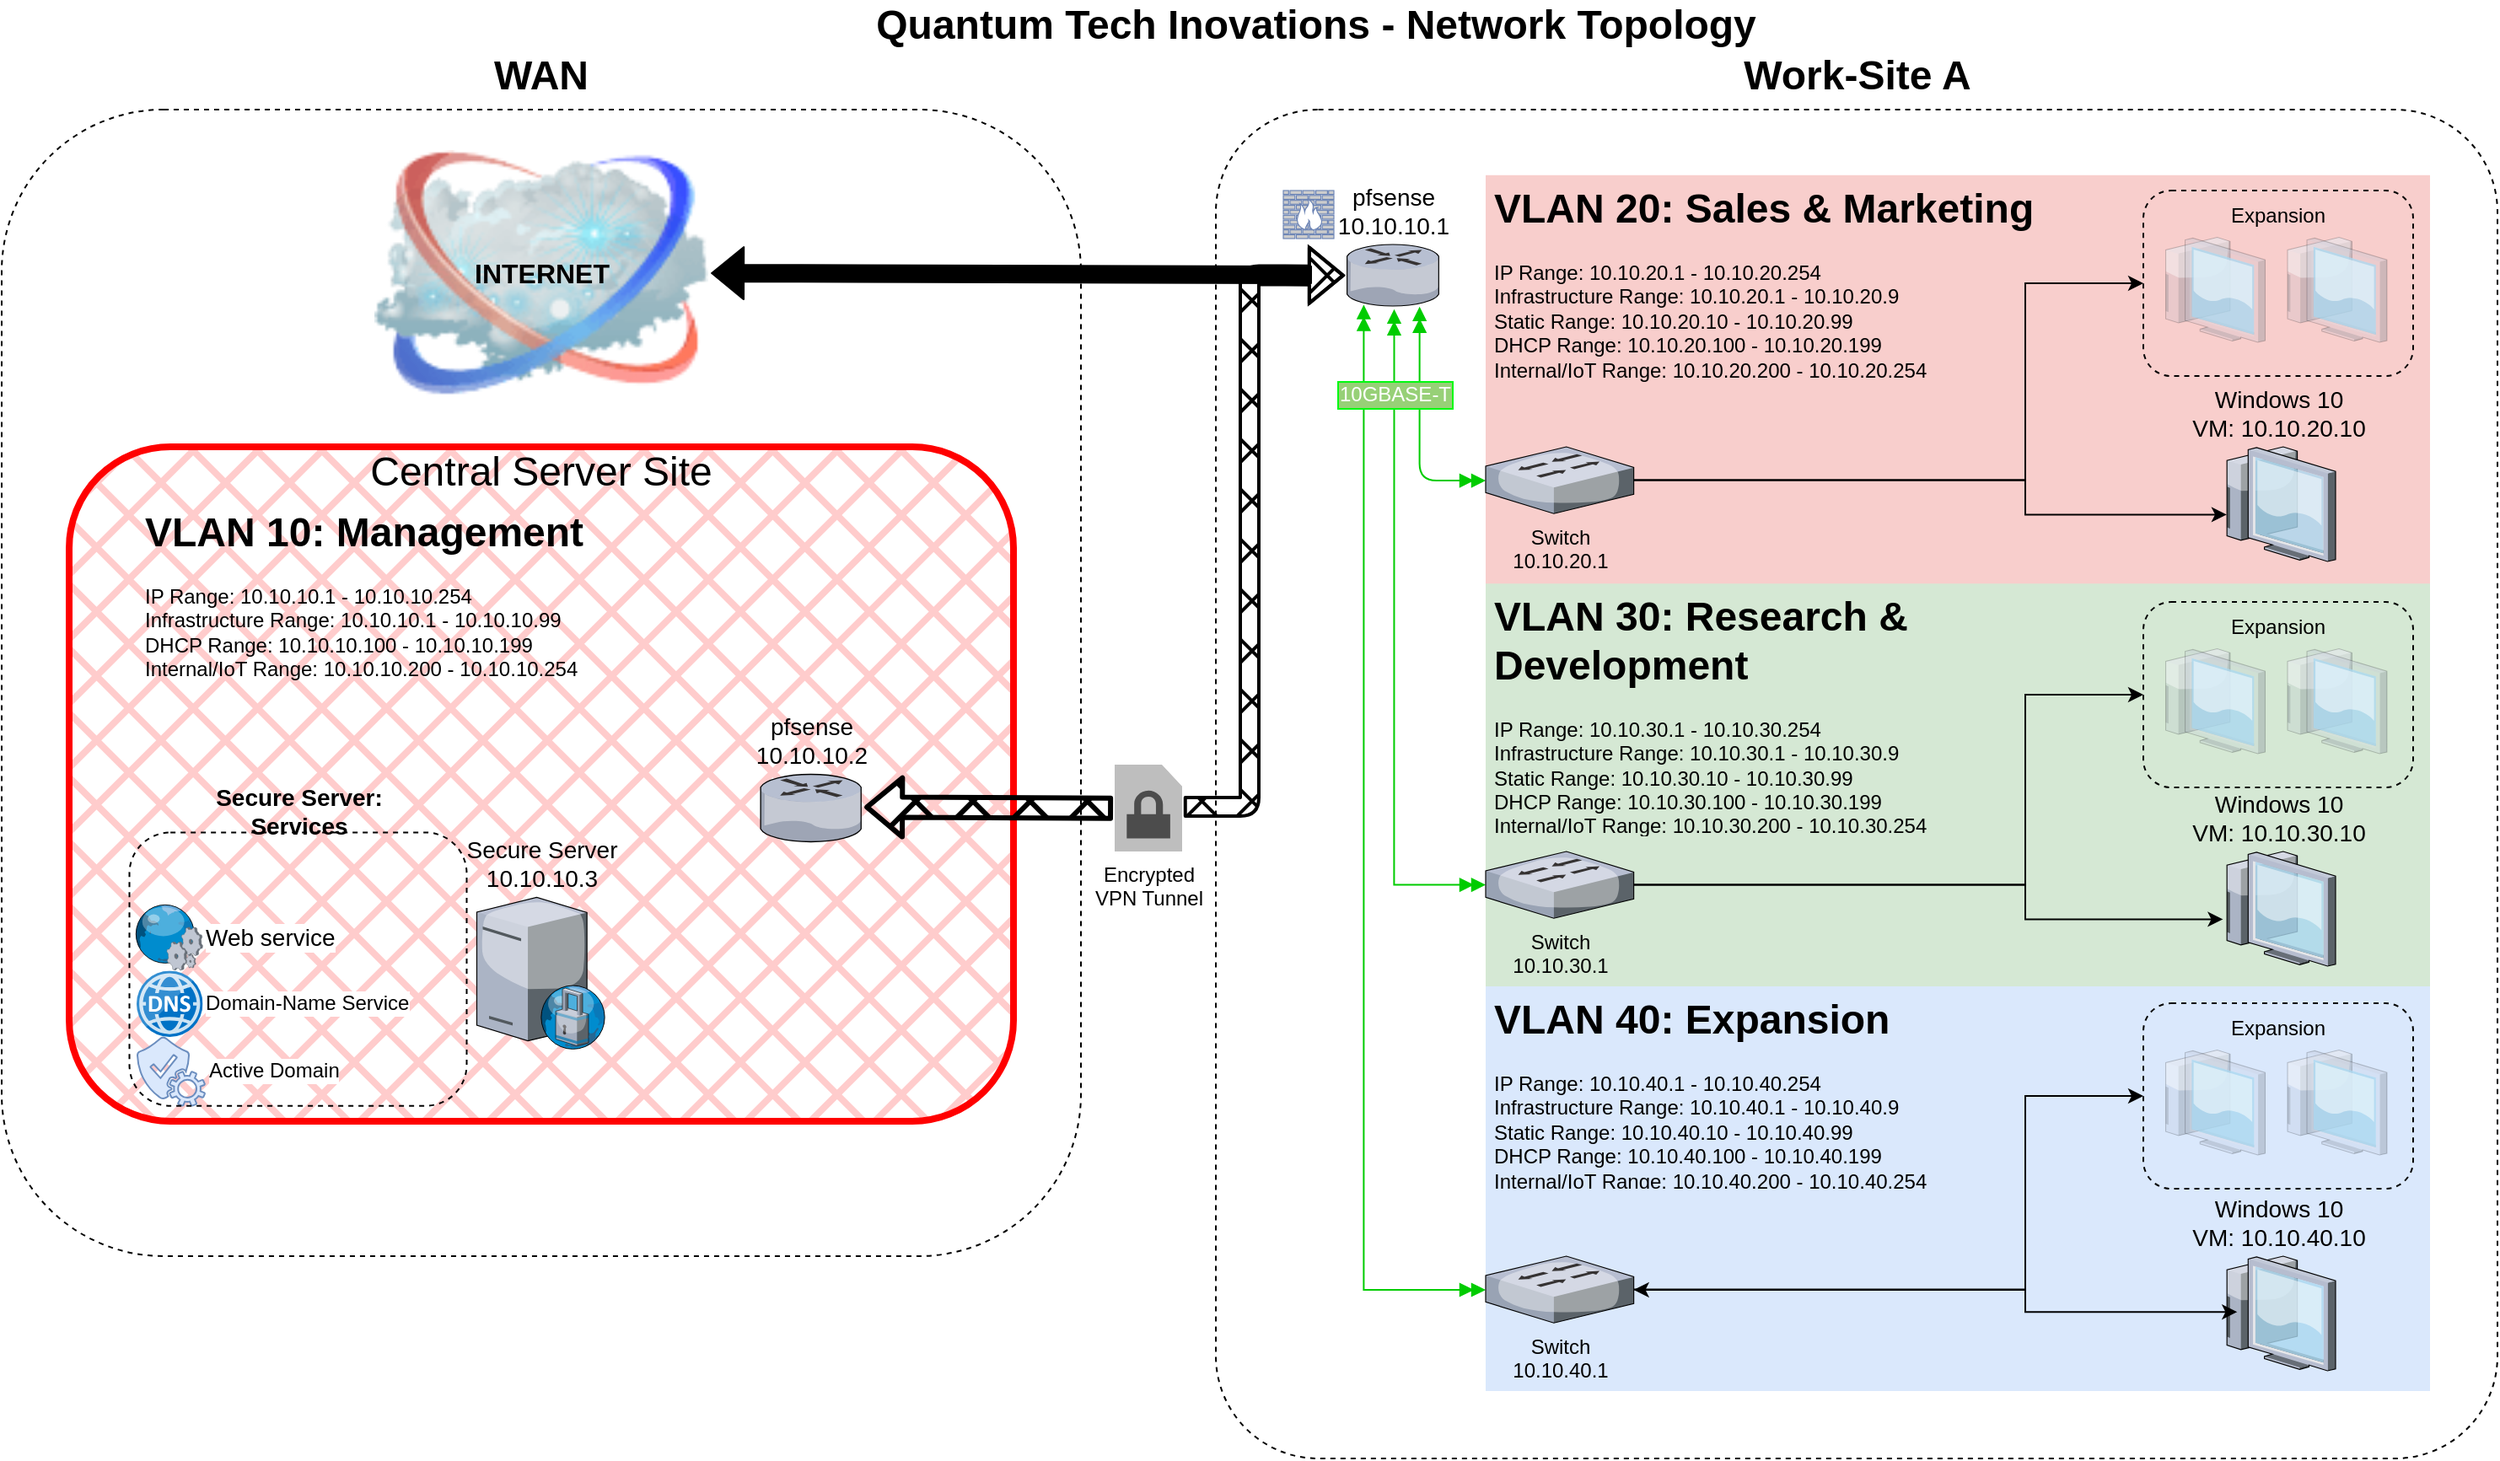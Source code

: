 <mxfile version="22.1.11" type="github">
  <diagram name="Page-1" id="e3a06f82-3646-2815-327d-82caf3d4e204">
    <mxGraphModel dx="869" dy="476" grid="0" gridSize="10" guides="1" tooltips="1" connect="1" arrows="1" fold="1" page="1" pageScale="1.5" pageWidth="1169" pageHeight="826" background="none" math="0" shadow="0">
      <root>
        <mxCell id="0" style=";html=1;" />
        <mxCell id="1" style=";html=1;" parent="0" />
        <mxCell id="xJ-jLOZ9ohY4lOB-jljI-90" value="" style="group" vertex="1" connectable="0" parent="1">
          <mxGeometry x="120" y="280" width="600" height="480" as="geometry" />
        </mxCell>
        <mxCell id="xJ-jLOZ9ohY4lOB-jljI-87" value="" style="rounded=1;whiteSpace=wrap;html=1;fillColor=none;dashed=1;" vertex="1" parent="xJ-jLOZ9ohY4lOB-jljI-90">
          <mxGeometry x="-40" y="-200" width="640" height="680" as="geometry" />
        </mxCell>
        <mxCell id="6a7d8f32e03d9370-57" value="" style="whiteSpace=wrap;html=1;fillColor=#ffcccc;fontSize=14;verticalAlign=top;container=0;strokeWidth=4;fillStyle=cross-hatch;strokeColor=#ff0000;rounded=1;" parent="xJ-jLOZ9ohY4lOB-jljI-90" vertex="1">
          <mxGeometry x="0.01" y="1.421e-14" width="560" height="400" as="geometry" />
        </mxCell>
        <mxCell id="_Fg3832ocY5UdGi91KtJ-36" value="pfsense&lt;br&gt;10.10.10.2" style="verticalLabelPosition=top;aspect=fixed;html=1;verticalAlign=bottom;strokeColor=none;shape=mxgraph.citrix.router;fillColor=#66B2FF;gradientColor=#0066CC;fontSize=14;container=0;labelPosition=center;align=center;" parent="xJ-jLOZ9ohY4lOB-jljI-90" vertex="1">
          <mxGeometry x="410" y="194.25" width="60.27" height="40" as="geometry" />
        </mxCell>
        <mxCell id="_Fg3832ocY5UdGi91KtJ-40" value="&lt;h1&gt;VLAN 10: Management&lt;/h1&gt;&lt;p&gt;IP Range: 10.10.10.1 - 10.10.10.254&lt;br&gt;Infrastructure Range: 10.10.10.1 - 10.10.10.99&lt;br&gt;DHCP Range: 10.10.10.100 - 10.10.10.199&lt;br&gt;Internal/IoT Range: 10.10.10.200 - 10.10.10.254&lt;br&gt;&lt;br&gt;&lt;/p&gt;" style="text;html=1;strokeColor=none;fillColor=none;spacing=5;spacingTop=-20;whiteSpace=wrap;overflow=hidden;rounded=0;container=0;" parent="xJ-jLOZ9ohY4lOB-jljI-90" vertex="1">
          <mxGeometry x="40" y="31.11" width="280" height="110" as="geometry" />
        </mxCell>
        <mxCell id="6a7d8f32e03d9370-25" value="Secure Server&lt;br&gt;10.10.10.3" style="verticalLabelPosition=top;aspect=fixed;html=1;verticalAlign=bottom;strokeColor=none;shape=mxgraph.citrix.proxy_server;fillColor=#66B2FF;gradientColor=#0066CC;fontSize=14;container=0;labelPosition=center;align=center;" parent="xJ-jLOZ9ohY4lOB-jljI-90" vertex="1">
          <mxGeometry x="241.75" y="267.18" width="76.5" height="90" as="geometry" />
        </mxCell>
        <mxCell id="_Fg3832ocY5UdGi91KtJ-57" value="Secure Server: Services" style="text;html=1;strokeColor=none;fillColor=none;align=center;verticalAlign=middle;whiteSpace=wrap;rounded=0;container=0;fontSize=14;fontStyle=1" parent="xJ-jLOZ9ohY4lOB-jljI-90" vertex="1">
          <mxGeometry x="80.5" y="201.11" width="110.5" height="30" as="geometry" />
        </mxCell>
        <mxCell id="_Fg3832ocY5UdGi91KtJ-52" value="Active Domain" style="sketch=0;pointerEvents=1;shadow=0;dashed=0;html=1;strokeColor=#6c8ebf;fillColor=#dae8fc;labelPosition=right;verticalLabelPosition=middle;verticalAlign=middle;outlineConnect=0;align=left;shape=mxgraph.office.services.verification_service;container=0;labelBackgroundColor=default;" parent="xJ-jLOZ9ohY4lOB-jljI-90" vertex="1">
          <mxGeometry x="40.5" y="350.11" width="40" height="40.75" as="geometry" />
        </mxCell>
        <mxCell id="6a7d8f32e03d9370-30" value="Web service" style="verticalLabelPosition=middle;aspect=fixed;html=1;verticalAlign=middle;strokeColor=none;shape=mxgraph.citrix.web_service;fillColor=#66B2FF;gradientColor=#0066CC;fontSize=14;container=0;labelPosition=right;align=left;labelBackgroundColor=default;" parent="xJ-jLOZ9ohY4lOB-jljI-90" vertex="1">
          <mxGeometry x="38.04" y="271.11" width="41.21" height="39.25" as="geometry" />
        </mxCell>
        <mxCell id="nh6uhX6UCBA931svxPW4-1" value="Domain-Name Service" style="image;sketch=0;aspect=fixed;html=1;points=[];align=left;fontSize=12;image=img/lib/mscae/DNS.svg;container=0;labelPosition=right;verticalLabelPosition=middle;verticalAlign=middle;" parent="xJ-jLOZ9ohY4lOB-jljI-90" vertex="1">
          <mxGeometry x="40" y="310.72" width="39.25" height="39.25" as="geometry" />
        </mxCell>
        <mxCell id="xJ-jLOZ9ohY4lOB-jljI-85" value="Central Server Site" style="text;html=1;strokeColor=none;fillColor=none;align=center;verticalAlign=middle;whiteSpace=wrap;rounded=0;fontSize=24;" vertex="1" parent="xJ-jLOZ9ohY4lOB-jljI-90">
          <mxGeometry x="175.88" width="208.25" height="30" as="geometry" />
        </mxCell>
        <mxCell id="_Fg3832ocY5UdGi91KtJ-32" value="" style="rounded=1;whiteSpace=wrap;html=1;fillColor=none;dashed=1;container=0;" parent="xJ-jLOZ9ohY4lOB-jljI-90" vertex="1">
          <mxGeometry x="35.75" y="228.73" width="200" height="162.13" as="geometry" />
        </mxCell>
        <mxCell id="xJ-jLOZ9ohY4lOB-jljI-81" value="" style="rounded=1;whiteSpace=wrap;html=1;fillColor=none;dashed=1;arcSize=8;" vertex="1" parent="1">
          <mxGeometry x="800" y="80" width="760" height="800" as="geometry" />
        </mxCell>
        <mxCell id="6a7d8f32e03d9370-60" value="" style="whiteSpace=wrap;html=1;fillColor=#d5e8d4;fontSize=14;strokeColor=none;verticalAlign=top;movable=1;resizable=1;rotatable=1;deletable=1;editable=1;locked=0;connectable=1;" parent="1" vertex="1">
          <mxGeometry x="960" y="360" width="560" height="240" as="geometry" />
        </mxCell>
        <mxCell id="6a7d8f32e03d9370-58" value="" style="whiteSpace=wrap;html=1;fillColor=#dae8fc;fontSize=14;strokeColor=none;verticalAlign=top;movable=1;resizable=1;rotatable=1;deletable=1;editable=1;locked=0;connectable=1;" parent="1" vertex="1">
          <mxGeometry x="960" y="600" width="560" height="240" as="geometry" />
        </mxCell>
        <mxCell id="6a7d8f32e03d9370-61" value="" style="whiteSpace=wrap;html=1;fillColor=#f8cecc;fontSize=14;strokeColor=none;verticalAlign=top;" parent="1" vertex="1">
          <mxGeometry x="960" y="118.89" width="560" height="242.23" as="geometry" />
        </mxCell>
        <mxCell id="_Fg3832ocY5UdGi91KtJ-26" style="edgeStyle=orthogonalEdgeStyle;rounded=0;orthogonalLoop=1;jettySize=auto;html=1;startArrow=doubleBlock;startFill=1;strokeColor=#00CC00;endArrow=doubleBlock;endFill=1;entryX=0.509;entryY=1.05;entryDx=0;entryDy=0;entryPerimeter=0;" parent="1" source="xJ-jLOZ9ohY4lOB-jljI-42" edge="1" target="6a7d8f32e03d9370-13">
          <mxGeometry relative="1" as="geometry">
            <mxPoint x="850" y="230" as="targetPoint" />
          </mxGeometry>
        </mxCell>
        <mxCell id="nh6uhX6UCBA931svxPW4-37" style="rounded=1;orthogonalLoop=1;jettySize=auto;html=1;startArrow=doubleBlock;startFill=1;strokeColor=#00CC00;endArrow=doubleBlock;endFill=1;exitX=0.783;exitY=1.01;exitDx=0;exitDy=0;exitPerimeter=0;entryX=0;entryY=0.505;entryDx=0;entryDy=0;entryPerimeter=0;edgeStyle=orthogonalEdgeStyle;" parent="1" source="6a7d8f32e03d9370-13" target="nh6uhX6UCBA931svxPW4-12" edge="1">
          <mxGeometry relative="1" as="geometry">
            <mxPoint x="910" y="360" as="targetPoint" />
            <mxPoint x="660" y="500" as="sourcePoint" />
          </mxGeometry>
        </mxCell>
        <mxCell id="6a7d8f32e03d9370-13" value="pfsense&lt;br&gt;10.10.10.1" style="verticalLabelPosition=top;aspect=fixed;html=1;verticalAlign=bottom;strokeColor=none;shape=mxgraph.citrix.router;fillColor=#66B2FF;gradientColor=#0066CC;fontSize=14;labelPosition=center;align=center;" parent="1" vertex="1">
          <mxGeometry x="877.75" y="160" width="55" height="36.5" as="geometry" />
        </mxCell>
        <mxCell id="6a7d8f32e03d9370-62" value="Quantum Tech Inovations - Network Topology" style="text;strokeColor=none;fillColor=none;html=1;fontSize=24;fontStyle=1;verticalAlign=middle;align=center;" parent="1" vertex="1">
          <mxGeometry x="544.13" y="20" width="630.5" height="20" as="geometry" />
        </mxCell>
        <mxCell id="_Fg3832ocY5UdGi91KtJ-58" value="" style="fontColor=#0066CC;verticalAlign=top;verticalLabelPosition=bottom;labelPosition=center;align=center;html=1;outlineConnect=0;fillColor=#CCCCCC;strokeColor=#6881B3;gradientColor=none;gradientDirection=north;strokeWidth=2;shape=mxgraph.networks.firewall;" parent="1" vertex="1">
          <mxGeometry x="840" y="128" width="30" height="28.5" as="geometry" />
        </mxCell>
        <mxCell id="r5elW0VxAyG1ImCirG1p-3" value="&lt;h1&gt;WAN&lt;/h1&gt;" style="text;html=1;strokeColor=none;fillColor=none;align=center;verticalAlign=middle;whiteSpace=wrap;rounded=0;" parent="1" vertex="1">
          <mxGeometry x="337.88" y="40" width="124.25" height="40" as="geometry" />
        </mxCell>
        <mxCell id="r5elW0VxAyG1ImCirG1p-21" value="" style="shape=flexArrow;endArrow=classic;startArrow=none;html=1;rounded=1;strokeWidth=2;edgeStyle=orthogonalEdgeStyle;entryX=-0.024;entryY=0.502;entryDx=0;entryDy=0;entryPerimeter=0;exitX=1.022;exitY=0.486;exitDx=0;exitDy=0;exitPerimeter=0;startFill=0;fillColor=#000000;fillStyle=cross-hatch;" parent="1" source="nh6uhX6UCBA931svxPW4-34" target="6a7d8f32e03d9370-13" edge="1">
          <mxGeometry width="100" height="100" relative="1" as="geometry">
            <mxPoint x="660" y="540" as="sourcePoint" />
            <mxPoint x="780" y="190" as="targetPoint" />
            <Array as="points">
              <mxPoint x="820" y="494" />
              <mxPoint x="820" y="178" />
            </Array>
          </mxGeometry>
        </mxCell>
        <mxCell id="xJ-jLOZ9ohY4lOB-jljI-17" value="" style="rounded=0;orthogonalLoop=1;jettySize=auto;html=1;startArrow=doubleBlock;startFill=1;strokeColor=#00CC00;endArrow=doubleBlock;endFill=1;exitX=0.181;exitY=0.978;exitDx=0;exitDy=0;exitPerimeter=0;edgeStyle=orthogonalEdgeStyle;" edge="1" parent="1" source="6a7d8f32e03d9370-13" target="xJ-jLOZ9ohY4lOB-jljI-50">
          <mxGeometry relative="1" as="geometry">
            <mxPoint x="938" y="790" as="targetPoint" />
            <mxPoint x="430" y="940" as="sourcePoint" />
            <Array as="points">
              <mxPoint x="888" y="780" />
            </Array>
          </mxGeometry>
        </mxCell>
        <mxCell id="xJ-jLOZ9ohY4lOB-jljI-18" value="&lt;font style=&quot;font-size: 12px;&quot;&gt;&lt;font style=&quot;font-size: 12px;&quot;&gt;10GBASE&lt;/font&gt;-T&lt;/font&gt;" style="edgeLabel;html=1;align=center;verticalAlign=middle;resizable=0;points=[];labelBackgroundColor=#97D077;labelBorderColor=#00fa11;fontSize=12;fontColor=#FFFFFF;" vertex="1" connectable="0" parent="xJ-jLOZ9ohY4lOB-jljI-17">
          <mxGeometry x="-0.809" y="-3" relative="1" as="geometry">
            <mxPoint x="21" y="-9" as="offset" />
          </mxGeometry>
        </mxCell>
        <mxCell id="xJ-jLOZ9ohY4lOB-jljI-1" value="Windows 10&lt;br&gt;VM: 10.10.20.10" style="verticalLabelPosition=top;aspect=fixed;html=1;verticalAlign=bottom;strokeColor=none;shape=mxgraph.citrix.thin_client;fillColor=#66B2FF;gradientColor=#0066CC;fontSize=14;labelPosition=center;align=center;" vertex="1" parent="1">
          <mxGeometry x="1396" y="280" width="68" height="68" as="geometry" />
        </mxCell>
        <mxCell id="_Fg3832ocY5UdGi91KtJ-41" value="&lt;h1&gt;VLAN 20: Sales &amp;amp; Marketing&lt;/h1&gt;&lt;p&gt;IP Range: 10.10.20.1 - 10.10.20.254&lt;br&gt;Infrastructure Range: 10.10.20.1 - 10.10.20.9&lt;br&gt;Static Range: 10.10.20.10 - 10.10.20.99&lt;br&gt;DHCP Range: 10.10.20.100 - 10.10.20.199&lt;br&gt;Internal/IoT Range: 10.10.20.200 - 10.10.20.254&lt;br&gt;&lt;br&gt;&lt;/p&gt;" style="text;html=1;strokeColor=none;fillColor=none;spacing=5;spacingTop=-20;whiteSpace=wrap;overflow=hidden;rounded=0;" parent="1" vertex="1">
          <mxGeometry x="960" y="118.89" width="330" height="130" as="geometry" />
        </mxCell>
        <mxCell id="xJ-jLOZ9ohY4lOB-jljI-79" style="edgeStyle=orthogonalEdgeStyle;rounded=0;orthogonalLoop=1;jettySize=auto;html=1;entryX=0;entryY=0.5;entryDx=0;entryDy=0;" edge="1" parent="1" source="nh6uhX6UCBA931svxPW4-12" target="_Fg3832ocY5UdGi91KtJ-22">
          <mxGeometry relative="1" as="geometry">
            <Array as="points">
              <mxPoint x="1280" y="300" />
              <mxPoint x="1280" y="183" />
            </Array>
          </mxGeometry>
        </mxCell>
        <mxCell id="nh6uhX6UCBA931svxPW4-12" value="Switch&lt;br&gt;10.10.20.1" style="verticalLabelPosition=bottom;sketch=0;aspect=fixed;html=1;verticalAlign=top;strokeColor=none;align=center;outlineConnect=0;shape=mxgraph.citrix.switch;" parent="1" vertex="1">
          <mxGeometry x="960" y="280" width="87.818" height="39.614" as="geometry" />
        </mxCell>
        <mxCell id="xJ-jLOZ9ohY4lOB-jljI-40" value="Windows 10&lt;br&gt;VM: 10.10.30.10" style="verticalLabelPosition=top;aspect=fixed;html=1;verticalAlign=bottom;strokeColor=none;shape=mxgraph.citrix.thin_client;fillColor=#66B2FF;gradientColor=#0066CC;fontSize=14;labelPosition=center;align=center;" vertex="1" parent="1">
          <mxGeometry x="1396" y="520" width="68" height="68" as="geometry" />
        </mxCell>
        <mxCell id="xJ-jLOZ9ohY4lOB-jljI-42" value="Switch&lt;br&gt;10.10.30.1" style="verticalLabelPosition=bottom;sketch=0;aspect=fixed;html=1;verticalAlign=top;strokeColor=none;align=center;outlineConnect=0;shape=mxgraph.citrix.switch;" vertex="1" parent="1">
          <mxGeometry x="960" y="520.0" width="87.818" height="39.614" as="geometry" />
        </mxCell>
        <mxCell id="xJ-jLOZ9ohY4lOB-jljI-47" style="edgeStyle=orthogonalEdgeStyle;rounded=0;orthogonalLoop=1;jettySize=auto;html=1;entryX=0;entryY=0.5;entryDx=0;entryDy=0;" edge="1" parent="1" source="xJ-jLOZ9ohY4lOB-jljI-42" target="xJ-jLOZ9ohY4lOB-jljI-69">
          <mxGeometry relative="1" as="geometry">
            <Array as="points">
              <mxPoint x="1280" y="540" />
              <mxPoint x="1280" y="427" />
            </Array>
            <mxPoint x="1350" y="439.96" as="targetPoint" />
          </mxGeometry>
        </mxCell>
        <mxCell id="xJ-jLOZ9ohY4lOB-jljI-48" value="Windows 10&lt;br&gt;VM: 10.10.40.10" style="verticalLabelPosition=top;aspect=fixed;html=1;verticalAlign=bottom;strokeColor=none;shape=mxgraph.citrix.thin_client;fillColor=#66B2FF;gradientColor=#0066CC;fontSize=14;labelPosition=center;align=center;" vertex="1" parent="1">
          <mxGeometry x="1396" y="760" width="68" height="68" as="geometry" />
        </mxCell>
        <mxCell id="xJ-jLOZ9ohY4lOB-jljI-49" style="edgeStyle=orthogonalEdgeStyle;rounded=0;orthogonalLoop=1;jettySize=auto;html=1;startArrow=classic;startFill=1;exitX=0.142;exitY=0.487;exitDx=0;exitDy=0;exitPerimeter=0;" edge="1" parent="1" source="xJ-jLOZ9ohY4lOB-jljI-48" target="xJ-jLOZ9ohY4lOB-jljI-50">
          <mxGeometry relative="1" as="geometry">
            <mxPoint x="1354.75" y="554.75" as="sourcePoint" />
            <mxPoint x="1190" y="800" as="targetPoint" />
            <Array as="points">
              <mxPoint x="1280" y="793" />
              <mxPoint x="1280" y="780" />
            </Array>
          </mxGeometry>
        </mxCell>
        <mxCell id="xJ-jLOZ9ohY4lOB-jljI-63" style="edgeStyle=orthogonalEdgeStyle;rounded=0;orthogonalLoop=1;jettySize=auto;html=1;entryX=0;entryY=0.5;entryDx=0;entryDy=0;" edge="1" parent="1" source="xJ-jLOZ9ohY4lOB-jljI-50" target="xJ-jLOZ9ohY4lOB-jljI-74">
          <mxGeometry relative="1" as="geometry">
            <mxPoint x="1350" y="665" as="targetPoint" />
            <Array as="points">
              <mxPoint x="1280" y="780" />
              <mxPoint x="1280" y="665" />
            </Array>
          </mxGeometry>
        </mxCell>
        <mxCell id="xJ-jLOZ9ohY4lOB-jljI-50" value="Switch&lt;br&gt;10.10.40.1" style="verticalLabelPosition=bottom;sketch=0;aspect=fixed;html=1;verticalAlign=top;strokeColor=none;align=center;outlineConnect=0;shape=mxgraph.citrix.switch;" vertex="1" parent="1">
          <mxGeometry x="960.0" y="760" width="87.818" height="39.614" as="geometry" />
        </mxCell>
        <mxCell id="_Fg3832ocY5UdGi91KtJ-39" value="&lt;h1&gt;VLAN 40: Expansion&lt;/h1&gt;&lt;p&gt;IP Range: 10.10.40.1 - 10.10.40.254&lt;br&gt;Infrastructure Range: 10.10.40.1 - 10.10.40.9&lt;br&gt;Static Range: 10.10.40.10 - 10.10.40.99&lt;br&gt;DHCP Range: 10.10.40.100 - 10.10.40.199&lt;br&gt;Internal/IoT Range: 10.10.40.200 - 10.10.40.254&lt;br&gt;&lt;br&gt;&lt;/p&gt;" style="text;html=1;strokeColor=none;fillColor=none;spacing=5;spacingTop=-20;whiteSpace=wrap;overflow=hidden;rounded=0;" parent="1" vertex="1">
          <mxGeometry x="960" y="600" width="280" height="120" as="geometry" />
        </mxCell>
        <mxCell id="_Fg3832ocY5UdGi91KtJ-42" value="&lt;h1&gt;VLAN 30: Research &amp;amp; Development&lt;br&gt;&lt;/h1&gt;&lt;p&gt;IP Range: 10.10.30.1 - 10.10.30.254&lt;br&gt;Infrastructure Range: 10.10.30.1 - 10.10.30.9&lt;br&gt;Static Range: 10.10.30.10 - 10.10.30.99&lt;br&gt;DHCP Range: 10.10.30.100 - 10.10.30.199&lt;br&gt;Internal/IoT Range: 10.10.30.200 - 10.10.30.254&lt;br&gt;&lt;br&gt;&lt;/p&gt;" style="text;html=1;strokeColor=none;fillColor=none;spacing=5;spacingTop=-20;whiteSpace=wrap;overflow=hidden;rounded=0;" parent="1" vertex="1">
          <mxGeometry x="960" y="361.12" width="270" height="150" as="geometry" />
        </mxCell>
        <mxCell id="xJ-jLOZ9ohY4lOB-jljI-65" value="" style="group" vertex="1" connectable="0" parent="1">
          <mxGeometry x="1350" y="128" width="160" height="110" as="geometry" />
        </mxCell>
        <mxCell id="_Fg3832ocY5UdGi91KtJ-20" value="" style="verticalLabelPosition=top;aspect=fixed;html=1;verticalAlign=bottom;shape=mxgraph.citrix.thin_client;fontSize=14;labelPosition=center;align=center;gradientDirection=south;opacity=20;movable=1;resizable=1;rotatable=1;deletable=1;editable=1;locked=0;connectable=1;" parent="xJ-jLOZ9ohY4lOB-jljI-65" vertex="1">
          <mxGeometry x="82.23" y="27.77" width="62.23" height="62.23" as="geometry" />
        </mxCell>
        <mxCell id="_Fg3832ocY5UdGi91KtJ-21" value="" style="verticalLabelPosition=top;aspect=fixed;html=1;verticalAlign=bottom;shape=mxgraph.citrix.thin_client;fontSize=14;labelPosition=center;align=center;gradientDirection=south;opacity=20;movable=1;resizable=1;rotatable=1;deletable=1;editable=1;locked=0;connectable=1;" parent="xJ-jLOZ9ohY4lOB-jljI-65" vertex="1">
          <mxGeometry x="10" y="27.77" width="62.23" height="62.23" as="geometry" />
        </mxCell>
        <mxCell id="_Fg3832ocY5UdGi91KtJ-22" value="&lt;h4 style=&quot;line-height: 120%;&quot;&gt;&lt;br&gt;&lt;/h4&gt;" style="rounded=1;whiteSpace=wrap;html=1;dashed=1;fillColor=none;movable=1;resizable=1;rotatable=1;deletable=1;editable=1;locked=0;connectable=1;align=center;" parent="xJ-jLOZ9ohY4lOB-jljI-65" vertex="1">
          <mxGeometry width="160" height="110" as="geometry" />
        </mxCell>
        <mxCell id="xJ-jLOZ9ohY4lOB-jljI-64" value="Expansion" style="text;html=1;strokeColor=none;fillColor=none;align=center;verticalAlign=middle;whiteSpace=wrap;rounded=0;" vertex="1" parent="xJ-jLOZ9ohY4lOB-jljI-65">
          <mxGeometry x="50" width="60" height="30" as="geometry" />
        </mxCell>
        <mxCell id="xJ-jLOZ9ohY4lOB-jljI-66" value="" style="group" vertex="1" connectable="0" parent="1">
          <mxGeometry x="1350" y="372" width="160" height="110" as="geometry" />
        </mxCell>
        <mxCell id="xJ-jLOZ9ohY4lOB-jljI-67" value="" style="verticalLabelPosition=top;aspect=fixed;html=1;verticalAlign=bottom;shape=mxgraph.citrix.thin_client;fontSize=14;labelPosition=center;align=center;gradientDirection=south;opacity=20;movable=1;resizable=1;rotatable=1;deletable=1;editable=1;locked=0;connectable=1;" vertex="1" parent="xJ-jLOZ9ohY4lOB-jljI-66">
          <mxGeometry x="82.23" y="27.77" width="62.23" height="62.23" as="geometry" />
        </mxCell>
        <mxCell id="xJ-jLOZ9ohY4lOB-jljI-68" value="" style="verticalLabelPosition=top;aspect=fixed;html=1;verticalAlign=bottom;shape=mxgraph.citrix.thin_client;fontSize=14;labelPosition=center;align=center;gradientDirection=south;opacity=20;movable=1;resizable=1;rotatable=1;deletable=1;editable=1;locked=0;connectable=1;" vertex="1" parent="xJ-jLOZ9ohY4lOB-jljI-66">
          <mxGeometry x="10" y="27.77" width="62.23" height="62.23" as="geometry" />
        </mxCell>
        <mxCell id="xJ-jLOZ9ohY4lOB-jljI-69" value="&lt;h4 style=&quot;line-height: 120%;&quot;&gt;&lt;br&gt;&lt;/h4&gt;" style="rounded=1;whiteSpace=wrap;html=1;dashed=1;fillColor=none;movable=1;resizable=1;rotatable=1;deletable=1;editable=1;locked=0;connectable=1;align=center;" vertex="1" parent="xJ-jLOZ9ohY4lOB-jljI-66">
          <mxGeometry width="160" height="110" as="geometry" />
        </mxCell>
        <mxCell id="xJ-jLOZ9ohY4lOB-jljI-70" value="Expansion" style="text;html=1;strokeColor=none;fillColor=none;align=center;verticalAlign=middle;whiteSpace=wrap;rounded=0;" vertex="1" parent="xJ-jLOZ9ohY4lOB-jljI-66">
          <mxGeometry x="50" width="60" height="30" as="geometry" />
        </mxCell>
        <mxCell id="xJ-jLOZ9ohY4lOB-jljI-71" value="" style="group" vertex="1" connectable="0" parent="1">
          <mxGeometry x="1350" y="610" width="160" height="110" as="geometry" />
        </mxCell>
        <mxCell id="xJ-jLOZ9ohY4lOB-jljI-72" value="" style="verticalLabelPosition=top;aspect=fixed;html=1;verticalAlign=bottom;shape=mxgraph.citrix.thin_client;fontSize=14;labelPosition=center;align=center;gradientDirection=south;opacity=20;movable=1;resizable=1;rotatable=1;deletable=1;editable=1;locked=0;connectable=1;" vertex="1" parent="xJ-jLOZ9ohY4lOB-jljI-71">
          <mxGeometry x="82.23" y="27.77" width="62.23" height="62.23" as="geometry" />
        </mxCell>
        <mxCell id="xJ-jLOZ9ohY4lOB-jljI-73" value="" style="verticalLabelPosition=top;aspect=fixed;html=1;verticalAlign=bottom;shape=mxgraph.citrix.thin_client;fontSize=14;labelPosition=center;align=center;gradientDirection=south;opacity=20;movable=1;resizable=1;rotatable=1;deletable=1;editable=1;locked=0;connectable=1;" vertex="1" parent="xJ-jLOZ9ohY4lOB-jljI-71">
          <mxGeometry x="10" y="27.77" width="62.23" height="62.23" as="geometry" />
        </mxCell>
        <mxCell id="xJ-jLOZ9ohY4lOB-jljI-74" value="&lt;h4 style=&quot;line-height: 120%;&quot;&gt;&lt;br&gt;&lt;/h4&gt;" style="rounded=1;whiteSpace=wrap;html=1;dashed=1;fillColor=none;movable=1;resizable=1;rotatable=1;deletable=1;editable=1;locked=0;connectable=1;align=center;" vertex="1" parent="xJ-jLOZ9ohY4lOB-jljI-71">
          <mxGeometry width="160" height="110" as="geometry" />
        </mxCell>
        <mxCell id="xJ-jLOZ9ohY4lOB-jljI-75" value="Expansion" style="text;html=1;strokeColor=none;fillColor=none;align=center;verticalAlign=middle;whiteSpace=wrap;rounded=0;" vertex="1" parent="xJ-jLOZ9ohY4lOB-jljI-71">
          <mxGeometry x="50" width="60" height="30" as="geometry" />
        </mxCell>
        <mxCell id="xJ-jLOZ9ohY4lOB-jljI-76" style="edgeStyle=orthogonalEdgeStyle;rounded=0;orthogonalLoop=1;jettySize=auto;html=1;entryX=0.051;entryY=0.591;entryDx=0;entryDy=0;entryPerimeter=0;" edge="1" parent="1" source="nh6uhX6UCBA931svxPW4-12" target="xJ-jLOZ9ohY4lOB-jljI-1">
          <mxGeometry relative="1" as="geometry">
            <Array as="points">
              <mxPoint x="1280" y="300" />
              <mxPoint x="1280" y="320" />
            </Array>
          </mxGeometry>
        </mxCell>
        <mxCell id="xJ-jLOZ9ohY4lOB-jljI-77" style="edgeStyle=orthogonalEdgeStyle;rounded=0;orthogonalLoop=1;jettySize=auto;html=1;entryX=0.018;entryY=0.591;entryDx=0;entryDy=0;entryPerimeter=0;" edge="1" parent="1" source="xJ-jLOZ9ohY4lOB-jljI-42" target="xJ-jLOZ9ohY4lOB-jljI-40">
          <mxGeometry relative="1" as="geometry">
            <Array as="points">
              <mxPoint x="1280" y="540" />
              <mxPoint x="1280" y="560" />
            </Array>
          </mxGeometry>
        </mxCell>
        <mxCell id="xJ-jLOZ9ohY4lOB-jljI-82" value="&lt;font style=&quot;font-size: 24px;&quot;&gt;&lt;b&gt;Work-Site A&lt;/b&gt;&lt;/font&gt;" style="text;html=1;align=center;verticalAlign=middle;resizable=0;points=[];autosize=1;strokeColor=none;fillColor=none;" vertex="1" parent="1">
          <mxGeometry x="1100" y="40" width="160" height="40" as="geometry" />
        </mxCell>
        <mxCell id="nh6uhX6UCBA931svxPW4-34" value="Encrypted &lt;br&gt;VPN Tunnel" style="outlineConnect=0;dashed=0;verticalLabelPosition=bottom;verticalAlign=top;align=center;html=1;shape=mxgraph.aws3.encrypted_data;fillColor=#7D7C7C;gradientColor=none;container=0;labelPosition=center;" parent="1" vertex="1">
          <mxGeometry x="740" y="468.5" width="40" height="51.5" as="geometry" />
        </mxCell>
        <mxCell id="xJ-jLOZ9ohY4lOB-jljI-86" value="" style="shape=flexArrow;endArrow=none;startArrow=classic;html=1;rounded=1;endFill=0;targetPerimeterSpacing=0;sourcePerimeterSpacing=6;strokeWidth=1;endSize=0;startSize=6;fillColor=#000000;exitX=1;exitY=0.5;exitDx=0;exitDy=0;" edge="1" parent="1" source="xJ-jLOZ9ohY4lOB-jljI-97">
          <mxGeometry width="100" height="100" relative="1" as="geometry">
            <mxPoint x="506.01" y="178.25" as="sourcePoint" />
            <mxPoint x="857" y="178" as="targetPoint" />
          </mxGeometry>
        </mxCell>
        <mxCell id="xJ-jLOZ9ohY4lOB-jljI-83" value="" style="shape=flexArrow;endArrow=none;startArrow=classic;html=1;rounded=1;strokeWidth=3;entryX=-0.024;entryY=0.502;entryDx=0;entryDy=0;entryPerimeter=0;exitX=1.022;exitY=0.486;exitDx=0;exitDy=0;exitPerimeter=0;endFill=0;fillColor=#000000;fillStyle=cross-hatch;" edge="1" parent="1" source="_Fg3832ocY5UdGi91KtJ-36" target="nh6uhX6UCBA931svxPW4-34">
          <mxGeometry width="100" height="100" relative="1" as="geometry">
            <mxPoint x="552" y="539" as="sourcePoint" />
            <mxPoint x="876" y="178" as="targetPoint" />
          </mxGeometry>
        </mxCell>
        <mxCell id="xJ-jLOZ9ohY4lOB-jljI-97" value="INTERNET" style="image;html=1;image=img/lib/clip_art/networking/Cloud_128x128.png;labelPosition=center;verticalLabelPosition=middle;align=center;verticalAlign=middle;fontStyle=1;fontSize=16;labelBackgroundColor=none;" vertex="1" parent="1">
          <mxGeometry x="299.45" y="104" width="201.12" height="146" as="geometry" />
        </mxCell>
      </root>
    </mxGraphModel>
  </diagram>
</mxfile>
